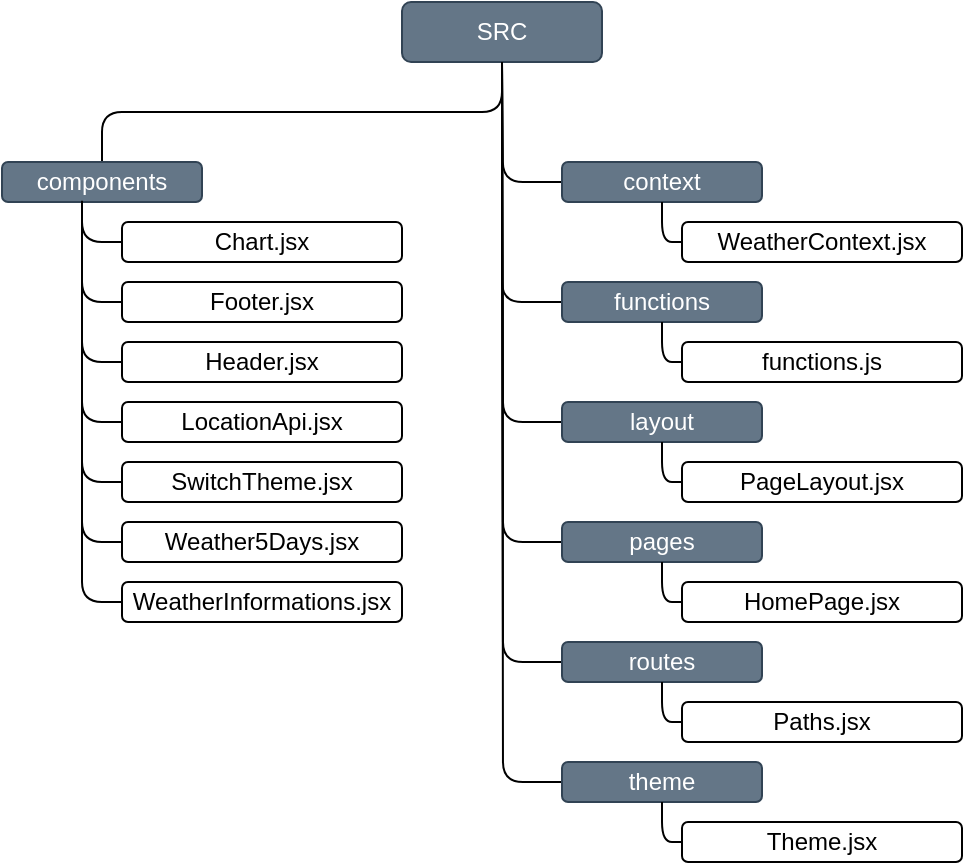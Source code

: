 <mxfile version="26.0.10">
  <diagram name="Página-1" id="9NlLWu53ob7eBWrjiiPo">
    <mxGraphModel dx="1687" dy="908" grid="1" gridSize="10" guides="1" tooltips="1" connect="1" arrows="1" fold="1" page="1" pageScale="1" pageWidth="827" pageHeight="1169" math="0" shadow="0">
      <root>
        <mxCell id="0" />
        <mxCell id="1" parent="0" />
        <mxCell id="0yN5fl1yZ7Jh7HZxJ6Q0-5" style="edgeStyle=orthogonalEdgeStyle;rounded=1;orthogonalLoop=1;jettySize=auto;html=1;exitX=0.5;exitY=1;exitDx=0;exitDy=0;entryX=0.5;entryY=0;entryDx=0;entryDy=0;curved=0;endArrow=none;startFill=0;" edge="1" parent="1" source="0yN5fl1yZ7Jh7HZxJ6Q0-1" target="0yN5fl1yZ7Jh7HZxJ6Q0-2">
          <mxGeometry relative="1" as="geometry" />
        </mxCell>
        <mxCell id="0yN5fl1yZ7Jh7HZxJ6Q0-1" value="SRC" style="rounded=1;whiteSpace=wrap;html=1;fillColor=#647687;strokeColor=#314354;fontColor=#ffffff;" vertex="1" parent="1">
          <mxGeometry x="260" y="40" width="100" height="30" as="geometry" />
        </mxCell>
        <mxCell id="0yN5fl1yZ7Jh7HZxJ6Q0-2" value="components" style="rounded=1;whiteSpace=wrap;html=1;fillColor=#647687;fontColor=#ffffff;strokeColor=#314354;" vertex="1" parent="1">
          <mxGeometry x="60" y="120" width="100" height="20" as="geometry" />
        </mxCell>
        <mxCell id="0yN5fl1yZ7Jh7HZxJ6Q0-24" style="edgeStyle=orthogonalEdgeStyle;rounded=1;orthogonalLoop=1;jettySize=auto;html=1;exitX=0;exitY=0.5;exitDx=0;exitDy=0;curved=0;endArrow=none;startFill=0;" edge="1" parent="1" source="0yN5fl1yZ7Jh7HZxJ6Q0-13">
          <mxGeometry relative="1" as="geometry">
            <mxPoint x="100" y="140" as="targetPoint" />
          </mxGeometry>
        </mxCell>
        <mxCell id="0yN5fl1yZ7Jh7HZxJ6Q0-13" value="Chart.jsx" style="rounded=1;whiteSpace=wrap;html=1;" vertex="1" parent="1">
          <mxGeometry x="120" y="150" width="140" height="20" as="geometry" />
        </mxCell>
        <mxCell id="0yN5fl1yZ7Jh7HZxJ6Q0-14" value="Footer.jsx" style="rounded=1;whiteSpace=wrap;html=1;" vertex="1" parent="1">
          <mxGeometry x="120" y="180" width="140" height="20" as="geometry" />
        </mxCell>
        <mxCell id="0yN5fl1yZ7Jh7HZxJ6Q0-25" style="edgeStyle=orthogonalEdgeStyle;rounded=1;orthogonalLoop=1;jettySize=auto;html=1;exitX=0;exitY=0.5;exitDx=0;exitDy=0;curved=0;endArrow=none;startFill=0;" edge="1" parent="1" source="0yN5fl1yZ7Jh7HZxJ6Q0-15">
          <mxGeometry relative="1" as="geometry">
            <mxPoint x="100" y="140" as="targetPoint" />
          </mxGeometry>
        </mxCell>
        <mxCell id="0yN5fl1yZ7Jh7HZxJ6Q0-15" value="Header.jsx" style="rounded=1;whiteSpace=wrap;html=1;" vertex="1" parent="1">
          <mxGeometry x="120" y="210" width="140" height="20" as="geometry" />
        </mxCell>
        <mxCell id="0yN5fl1yZ7Jh7HZxJ6Q0-26" style="edgeStyle=orthogonalEdgeStyle;rounded=1;orthogonalLoop=1;jettySize=auto;html=1;exitX=0;exitY=0.5;exitDx=0;exitDy=0;curved=0;endArrow=none;startFill=0;" edge="1" parent="1" source="0yN5fl1yZ7Jh7HZxJ6Q0-16">
          <mxGeometry relative="1" as="geometry">
            <mxPoint x="100" y="140" as="targetPoint" />
          </mxGeometry>
        </mxCell>
        <mxCell id="0yN5fl1yZ7Jh7HZxJ6Q0-16" value="LocationApi.jsx" style="rounded=1;whiteSpace=wrap;html=1;" vertex="1" parent="1">
          <mxGeometry x="120" y="240" width="140" height="20" as="geometry" />
        </mxCell>
        <mxCell id="0yN5fl1yZ7Jh7HZxJ6Q0-27" style="edgeStyle=orthogonalEdgeStyle;rounded=1;orthogonalLoop=1;jettySize=auto;html=1;exitX=0;exitY=0.5;exitDx=0;exitDy=0;curved=0;endArrow=none;startFill=0;" edge="1" parent="1" source="0yN5fl1yZ7Jh7HZxJ6Q0-17">
          <mxGeometry relative="1" as="geometry">
            <mxPoint x="100" y="140" as="targetPoint" />
          </mxGeometry>
        </mxCell>
        <mxCell id="0yN5fl1yZ7Jh7HZxJ6Q0-17" value="SwitchTheme.jsx" style="rounded=1;whiteSpace=wrap;html=1;" vertex="1" parent="1">
          <mxGeometry x="120" y="270" width="140" height="20" as="geometry" />
        </mxCell>
        <mxCell id="0yN5fl1yZ7Jh7HZxJ6Q0-28" style="edgeStyle=orthogonalEdgeStyle;rounded=1;orthogonalLoop=1;jettySize=auto;html=1;exitX=0;exitY=0.5;exitDx=0;exitDy=0;curved=0;endArrow=none;startFill=0;" edge="1" parent="1" source="0yN5fl1yZ7Jh7HZxJ6Q0-18">
          <mxGeometry relative="1" as="geometry">
            <mxPoint x="100" y="140" as="targetPoint" />
          </mxGeometry>
        </mxCell>
        <mxCell id="0yN5fl1yZ7Jh7HZxJ6Q0-18" value="Weather5Days.jsx" style="rounded=1;whiteSpace=wrap;html=1;" vertex="1" parent="1">
          <mxGeometry x="120" y="300" width="140" height="20" as="geometry" />
        </mxCell>
        <mxCell id="0yN5fl1yZ7Jh7HZxJ6Q0-29" style="edgeStyle=orthogonalEdgeStyle;rounded=1;orthogonalLoop=1;jettySize=auto;html=1;exitX=0;exitY=0.5;exitDx=0;exitDy=0;curved=0;endArrow=none;startFill=0;" edge="1" parent="1" source="0yN5fl1yZ7Jh7HZxJ6Q0-19">
          <mxGeometry relative="1" as="geometry">
            <mxPoint x="100" y="140" as="targetPoint" />
          </mxGeometry>
        </mxCell>
        <mxCell id="0yN5fl1yZ7Jh7HZxJ6Q0-19" value="WeatherInformations.jsx" style="rounded=1;whiteSpace=wrap;html=1;" vertex="1" parent="1">
          <mxGeometry x="120" y="330" width="140" height="20" as="geometry" />
        </mxCell>
        <mxCell id="0yN5fl1yZ7Jh7HZxJ6Q0-23" style="edgeStyle=orthogonalEdgeStyle;rounded=1;orthogonalLoop=1;jettySize=auto;html=1;exitX=0;exitY=0.5;exitDx=0;exitDy=0;entryX=0.4;entryY=0.967;entryDx=0;entryDy=0;entryPerimeter=0;endArrow=none;startFill=0;curved=0;" edge="1" parent="1" source="0yN5fl1yZ7Jh7HZxJ6Q0-14" target="0yN5fl1yZ7Jh7HZxJ6Q0-2">
          <mxGeometry relative="1" as="geometry" />
        </mxCell>
        <mxCell id="0yN5fl1yZ7Jh7HZxJ6Q0-52" style="edgeStyle=orthogonalEdgeStyle;rounded=1;orthogonalLoop=1;jettySize=auto;html=1;exitX=0;exitY=0.5;exitDx=0;exitDy=0;curved=0;endArrow=none;startFill=0;" edge="1" parent="1" source="0yN5fl1yZ7Jh7HZxJ6Q0-30">
          <mxGeometry relative="1" as="geometry">
            <mxPoint x="310" y="70" as="targetPoint" />
          </mxGeometry>
        </mxCell>
        <mxCell id="0yN5fl1yZ7Jh7HZxJ6Q0-30" value="context" style="rounded=1;whiteSpace=wrap;html=1;fillColor=#647687;fontColor=#ffffff;strokeColor=#314354;" vertex="1" parent="1">
          <mxGeometry x="340" y="120" width="100" height="20" as="geometry" />
        </mxCell>
        <mxCell id="0yN5fl1yZ7Jh7HZxJ6Q0-47" style="edgeStyle=orthogonalEdgeStyle;rounded=1;orthogonalLoop=1;jettySize=auto;html=1;exitX=0;exitY=0.5;exitDx=0;exitDy=0;entryX=0.5;entryY=1;entryDx=0;entryDy=0;curved=0;endArrow=none;startFill=0;" edge="1" parent="1" source="0yN5fl1yZ7Jh7HZxJ6Q0-31" target="0yN5fl1yZ7Jh7HZxJ6Q0-1">
          <mxGeometry relative="1" as="geometry" />
        </mxCell>
        <mxCell id="0yN5fl1yZ7Jh7HZxJ6Q0-31" value="functions" style="rounded=1;whiteSpace=wrap;html=1;fillColor=#647687;fontColor=#ffffff;strokeColor=#314354;" vertex="1" parent="1">
          <mxGeometry x="340" y="180" width="100" height="20" as="geometry" />
        </mxCell>
        <mxCell id="0yN5fl1yZ7Jh7HZxJ6Q0-48" style="edgeStyle=orthogonalEdgeStyle;rounded=1;orthogonalLoop=1;jettySize=auto;html=1;exitX=0;exitY=0.5;exitDx=0;exitDy=0;curved=0;endArrow=none;startFill=0;" edge="1" parent="1" source="0yN5fl1yZ7Jh7HZxJ6Q0-32">
          <mxGeometry relative="1" as="geometry">
            <mxPoint x="310" y="70" as="targetPoint" />
          </mxGeometry>
        </mxCell>
        <mxCell id="0yN5fl1yZ7Jh7HZxJ6Q0-32" value="layout" style="rounded=1;whiteSpace=wrap;html=1;fillColor=#647687;fontColor=#ffffff;strokeColor=#314354;" vertex="1" parent="1">
          <mxGeometry x="340" y="240" width="100" height="20" as="geometry" />
        </mxCell>
        <mxCell id="0yN5fl1yZ7Jh7HZxJ6Q0-49" style="edgeStyle=orthogonalEdgeStyle;rounded=1;orthogonalLoop=1;jettySize=auto;html=1;exitX=0;exitY=0.5;exitDx=0;exitDy=0;endArrow=none;startFill=0;curved=0;" edge="1" parent="1" source="0yN5fl1yZ7Jh7HZxJ6Q0-33">
          <mxGeometry relative="1" as="geometry">
            <mxPoint x="310" y="70" as="targetPoint" />
          </mxGeometry>
        </mxCell>
        <mxCell id="0yN5fl1yZ7Jh7HZxJ6Q0-33" value="pages" style="rounded=1;whiteSpace=wrap;html=1;fillColor=#647687;fontColor=#ffffff;strokeColor=#314354;" vertex="1" parent="1">
          <mxGeometry x="340" y="300" width="100" height="20" as="geometry" />
        </mxCell>
        <mxCell id="0yN5fl1yZ7Jh7HZxJ6Q0-59" style="edgeStyle=orthogonalEdgeStyle;rounded=1;orthogonalLoop=1;jettySize=auto;html=1;exitX=0;exitY=0.5;exitDx=0;exitDy=0;curved=0;endArrow=none;startFill=0;" edge="1" parent="1" source="0yN5fl1yZ7Jh7HZxJ6Q0-34">
          <mxGeometry relative="1" as="geometry">
            <mxPoint x="310" y="70" as="targetPoint" />
          </mxGeometry>
        </mxCell>
        <mxCell id="0yN5fl1yZ7Jh7HZxJ6Q0-34" value="routes" style="rounded=1;whiteSpace=wrap;html=1;fillColor=#647687;fontColor=#ffffff;strokeColor=#314354;" vertex="1" parent="1">
          <mxGeometry x="340" y="360" width="100" height="20" as="geometry" />
        </mxCell>
        <mxCell id="0yN5fl1yZ7Jh7HZxJ6Q0-60" style="edgeStyle=orthogonalEdgeStyle;rounded=1;orthogonalLoop=1;jettySize=auto;html=1;exitX=0;exitY=0.5;exitDx=0;exitDy=0;curved=0;endArrow=none;startFill=0;" edge="1" parent="1" source="0yN5fl1yZ7Jh7HZxJ6Q0-35">
          <mxGeometry relative="1" as="geometry">
            <mxPoint x="310" y="70" as="targetPoint" />
          </mxGeometry>
        </mxCell>
        <mxCell id="0yN5fl1yZ7Jh7HZxJ6Q0-35" value="theme" style="rounded=1;whiteSpace=wrap;html=1;fillColor=#647687;fontColor=#ffffff;strokeColor=#314354;" vertex="1" parent="1">
          <mxGeometry x="340" y="420" width="100" height="20" as="geometry" />
        </mxCell>
        <mxCell id="0yN5fl1yZ7Jh7HZxJ6Q0-39" style="edgeStyle=orthogonalEdgeStyle;rounded=1;orthogonalLoop=1;jettySize=auto;html=1;exitX=0;exitY=0.5;exitDx=0;exitDy=0;entryX=0.5;entryY=1;entryDx=0;entryDy=0;curved=0;endArrow=none;startFill=0;" edge="1" parent="1" source="0yN5fl1yZ7Jh7HZxJ6Q0-37" target="0yN5fl1yZ7Jh7HZxJ6Q0-30">
          <mxGeometry relative="1" as="geometry" />
        </mxCell>
        <mxCell id="0yN5fl1yZ7Jh7HZxJ6Q0-37" value="WeatherContext.jsx" style="rounded=1;whiteSpace=wrap;html=1;" vertex="1" parent="1">
          <mxGeometry x="400" y="150" width="140" height="20" as="geometry" />
        </mxCell>
        <mxCell id="0yN5fl1yZ7Jh7HZxJ6Q0-42" style="edgeStyle=orthogonalEdgeStyle;rounded=1;orthogonalLoop=1;jettySize=auto;html=1;exitX=0;exitY=0.5;exitDx=0;exitDy=0;entryX=0.5;entryY=1;entryDx=0;entryDy=0;curved=0;endArrow=none;startFill=0;" edge="1" parent="1" source="0yN5fl1yZ7Jh7HZxJ6Q0-41" target="0yN5fl1yZ7Jh7HZxJ6Q0-31">
          <mxGeometry relative="1" as="geometry" />
        </mxCell>
        <mxCell id="0yN5fl1yZ7Jh7HZxJ6Q0-41" value="functions.js" style="rounded=1;whiteSpace=wrap;html=1;" vertex="1" parent="1">
          <mxGeometry x="400" y="210" width="140" height="20" as="geometry" />
        </mxCell>
        <mxCell id="0yN5fl1yZ7Jh7HZxJ6Q0-45" style="edgeStyle=orthogonalEdgeStyle;rounded=1;orthogonalLoop=1;jettySize=auto;html=1;exitX=0;exitY=0.5;exitDx=0;exitDy=0;entryX=0.5;entryY=1;entryDx=0;entryDy=0;curved=0;endArrow=none;startFill=0;" edge="1" parent="1" source="0yN5fl1yZ7Jh7HZxJ6Q0-43" target="0yN5fl1yZ7Jh7HZxJ6Q0-32">
          <mxGeometry relative="1" as="geometry" />
        </mxCell>
        <mxCell id="0yN5fl1yZ7Jh7HZxJ6Q0-43" value="PageLayout.jsx" style="rounded=1;whiteSpace=wrap;html=1;" vertex="1" parent="1">
          <mxGeometry x="400" y="270" width="140" height="20" as="geometry" />
        </mxCell>
        <mxCell id="0yN5fl1yZ7Jh7HZxJ6Q0-56" style="edgeStyle=orthogonalEdgeStyle;rounded=1;orthogonalLoop=1;jettySize=auto;html=1;exitX=0;exitY=0.5;exitDx=0;exitDy=0;entryX=0.5;entryY=1;entryDx=0;entryDy=0;curved=0;endArrow=none;startFill=0;" edge="1" parent="1" source="0yN5fl1yZ7Jh7HZxJ6Q0-46" target="0yN5fl1yZ7Jh7HZxJ6Q0-33">
          <mxGeometry relative="1" as="geometry" />
        </mxCell>
        <mxCell id="0yN5fl1yZ7Jh7HZxJ6Q0-46" value="HomePage.jsx" style="rounded=1;whiteSpace=wrap;html=1;" vertex="1" parent="1">
          <mxGeometry x="400" y="330" width="140" height="20" as="geometry" />
        </mxCell>
        <mxCell id="0yN5fl1yZ7Jh7HZxJ6Q0-57" style="edgeStyle=orthogonalEdgeStyle;rounded=1;orthogonalLoop=1;jettySize=auto;html=1;exitX=0;exitY=0.5;exitDx=0;exitDy=0;entryX=0.5;entryY=1;entryDx=0;entryDy=0;curved=0;endArrow=none;startFill=0;" edge="1" parent="1" source="0yN5fl1yZ7Jh7HZxJ6Q0-54" target="0yN5fl1yZ7Jh7HZxJ6Q0-34">
          <mxGeometry relative="1" as="geometry" />
        </mxCell>
        <mxCell id="0yN5fl1yZ7Jh7HZxJ6Q0-54" value="Paths.jsx" style="rounded=1;whiteSpace=wrap;html=1;" vertex="1" parent="1">
          <mxGeometry x="400" y="390" width="140" height="20" as="geometry" />
        </mxCell>
        <mxCell id="0yN5fl1yZ7Jh7HZxJ6Q0-58" style="edgeStyle=orthogonalEdgeStyle;rounded=1;orthogonalLoop=1;jettySize=auto;html=1;exitX=0;exitY=0.5;exitDx=0;exitDy=0;entryX=0.5;entryY=1;entryDx=0;entryDy=0;curved=0;endArrow=none;startFill=0;" edge="1" parent="1" source="0yN5fl1yZ7Jh7HZxJ6Q0-55" target="0yN5fl1yZ7Jh7HZxJ6Q0-35">
          <mxGeometry relative="1" as="geometry" />
        </mxCell>
        <mxCell id="0yN5fl1yZ7Jh7HZxJ6Q0-55" value="Theme.jsx" style="rounded=1;whiteSpace=wrap;html=1;" vertex="1" parent="1">
          <mxGeometry x="400" y="450" width="140" height="20" as="geometry" />
        </mxCell>
      </root>
    </mxGraphModel>
  </diagram>
</mxfile>
